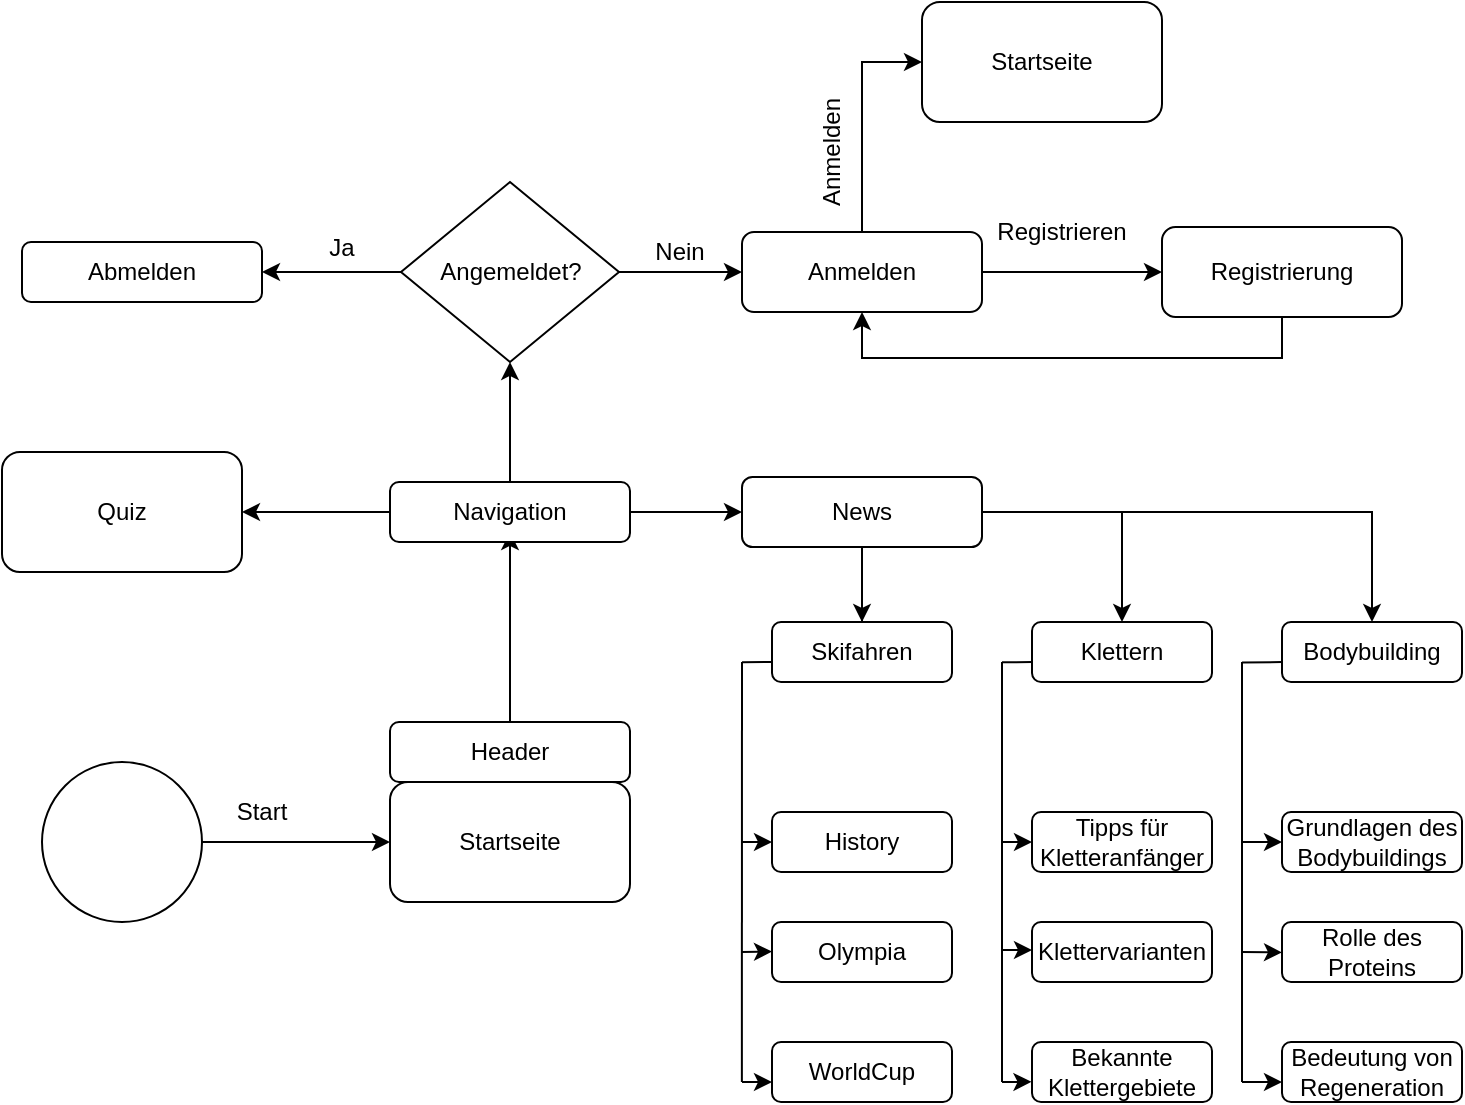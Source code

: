 <mxfile version="21.0.2"><diagram name="Seite-1" id="h6mZa8IgCK3GeDUpBtoy"><mxGraphModel dx="1105" dy="697" grid="1" gridSize="10" guides="1" tooltips="1" connect="1" arrows="1" fold="1" page="1" pageScale="1" pageWidth="827" pageHeight="1169" math="0" shadow="0"><root><mxCell id="0"/><mxCell id="1" parent="0"/><mxCell id="sLKWjIPMKyu7lxditzFv-2" style="edgeStyle=orthogonalEdgeStyle;rounded=0;orthogonalLoop=1;jettySize=auto;html=1;entryX=0;entryY=0.5;entryDx=0;entryDy=0;" edge="1" parent="1" source="sLKWjIPMKyu7lxditzFv-1" target="sLKWjIPMKyu7lxditzFv-4"><mxGeometry relative="1" as="geometry"><mxPoint x="210" y="530" as="targetPoint"/></mxGeometry></mxCell><mxCell id="sLKWjIPMKyu7lxditzFv-1" value="" style="ellipse;whiteSpace=wrap;html=1;aspect=fixed;" vertex="1" parent="1"><mxGeometry x="40" y="490" width="80" height="80" as="geometry"/></mxCell><mxCell id="sLKWjIPMKyu7lxditzFv-3" value="Start" style="text;html=1;strokeColor=none;fillColor=none;align=center;verticalAlign=middle;whiteSpace=wrap;rounded=0;" vertex="1" parent="1"><mxGeometry x="120" y="500" width="60" height="30" as="geometry"/></mxCell><mxCell id="sLKWjIPMKyu7lxditzFv-4" value="Startseite" style="rounded=1;whiteSpace=wrap;html=1;" vertex="1" parent="1"><mxGeometry x="214" y="500" width="120" height="60" as="geometry"/></mxCell><mxCell id="sLKWjIPMKyu7lxditzFv-8" value="" style="edgeStyle=orthogonalEdgeStyle;rounded=0;orthogonalLoop=1;jettySize=auto;html=1;startArrow=none;" edge="1" parent="1" source="sLKWjIPMKyu7lxditzFv-9"><mxGeometry relative="1" as="geometry"><mxPoint x="274" y="375" as="targetPoint"/></mxGeometry></mxCell><mxCell id="sLKWjIPMKyu7lxditzFv-5" value="Header" style="rounded=1;whiteSpace=wrap;html=1;" vertex="1" parent="1"><mxGeometry x="214" y="470" width="120" height="30" as="geometry"/></mxCell><mxCell id="sLKWjIPMKyu7lxditzFv-10" style="edgeStyle=orthogonalEdgeStyle;rounded=0;orthogonalLoop=1;jettySize=auto;html=1;" edge="1" parent="1" source="sLKWjIPMKyu7lxditzFv-9"><mxGeometry relative="1" as="geometry"><mxPoint x="390" y="365" as="targetPoint"/></mxGeometry></mxCell><mxCell id="sLKWjIPMKyu7lxditzFv-11" value="" style="edgeStyle=orthogonalEdgeStyle;rounded=0;orthogonalLoop=1;jettySize=auto;html=1;endArrow=none;" edge="1" parent="1" source="sLKWjIPMKyu7lxditzFv-5" target="sLKWjIPMKyu7lxditzFv-9"><mxGeometry relative="1" as="geometry"><mxPoint x="274" y="470" as="sourcePoint"/><mxPoint x="274" y="375" as="targetPoint"/></mxGeometry></mxCell><mxCell id="sLKWjIPMKyu7lxditzFv-13" style="edgeStyle=orthogonalEdgeStyle;rounded=0;orthogonalLoop=1;jettySize=auto;html=1;" edge="1" parent="1" source="sLKWjIPMKyu7lxditzFv-9" target="sLKWjIPMKyu7lxditzFv-12"><mxGeometry relative="1" as="geometry"/></mxCell><mxCell id="sLKWjIPMKyu7lxditzFv-14" style="edgeStyle=orthogonalEdgeStyle;rounded=0;orthogonalLoop=1;jettySize=auto;html=1;" edge="1" parent="1" source="sLKWjIPMKyu7lxditzFv-9"><mxGeometry relative="1" as="geometry"><mxPoint x="274" y="290" as="targetPoint"/></mxGeometry></mxCell><mxCell id="sLKWjIPMKyu7lxditzFv-9" value="&lt;div&gt;Navigation&lt;/div&gt;" style="rounded=1;whiteSpace=wrap;html=1;" vertex="1" parent="1"><mxGeometry x="214" y="350" width="120" height="30" as="geometry"/></mxCell><mxCell id="sLKWjIPMKyu7lxditzFv-12" value="Quiz" style="rounded=1;whiteSpace=wrap;html=1;" vertex="1" parent="1"><mxGeometry x="20" y="335" width="120" height="60" as="geometry"/></mxCell><mxCell id="sLKWjIPMKyu7lxditzFv-39" style="edgeStyle=orthogonalEdgeStyle;rounded=0;orthogonalLoop=1;jettySize=auto;html=1;" edge="1" parent="1" source="sLKWjIPMKyu7lxditzFv-15" target="sLKWjIPMKyu7lxditzFv-38"><mxGeometry relative="1" as="geometry"/></mxCell><mxCell id="sLKWjIPMKyu7lxditzFv-40" style="edgeStyle=orthogonalEdgeStyle;rounded=0;orthogonalLoop=1;jettySize=auto;html=1;" edge="1" parent="1" source="sLKWjIPMKyu7lxditzFv-15"><mxGeometry relative="1" as="geometry"><mxPoint x="580" y="420" as="targetPoint"/><Array as="points"><mxPoint x="580" y="365"/></Array></mxGeometry></mxCell><mxCell id="sLKWjIPMKyu7lxditzFv-88" style="edgeStyle=orthogonalEdgeStyle;rounded=0;orthogonalLoop=1;jettySize=auto;html=1;" edge="1" parent="1" source="sLKWjIPMKyu7lxditzFv-15"><mxGeometry relative="1" as="geometry"><mxPoint x="450" y="420" as="targetPoint"/></mxGeometry></mxCell><mxCell id="sLKWjIPMKyu7lxditzFv-15" value="News" style="rounded=1;whiteSpace=wrap;html=1;" vertex="1" parent="1"><mxGeometry x="390" y="347.5" width="120" height="35" as="geometry"/></mxCell><mxCell id="sLKWjIPMKyu7lxditzFv-31" style="edgeStyle=orthogonalEdgeStyle;rounded=0;orthogonalLoop=1;jettySize=auto;html=1;entryX=0;entryY=0.5;entryDx=0;entryDy=0;" edge="1" parent="1" source="sLKWjIPMKyu7lxditzFv-16" target="sLKWjIPMKyu7lxditzFv-32"><mxGeometry relative="1" as="geometry"><mxPoint x="570" y="245" as="targetPoint"/></mxGeometry></mxCell><mxCell id="sLKWjIPMKyu7lxditzFv-57" style="edgeStyle=orthogonalEdgeStyle;rounded=0;orthogonalLoop=1;jettySize=auto;html=1;entryX=0;entryY=0.5;entryDx=0;entryDy=0;" edge="1" parent="1" source="sLKWjIPMKyu7lxditzFv-16" target="sLKWjIPMKyu7lxditzFv-56"><mxGeometry relative="1" as="geometry"/></mxCell><mxCell id="sLKWjIPMKyu7lxditzFv-16" value="Anmelden" style="rounded=1;whiteSpace=wrap;html=1;" vertex="1" parent="1"><mxGeometry x="390" y="225" width="120" height="40" as="geometry"/></mxCell><mxCell id="sLKWjIPMKyu7lxditzFv-25" style="edgeStyle=orthogonalEdgeStyle;rounded=0;orthogonalLoop=1;jettySize=auto;html=1;" edge="1" parent="1" source="sLKWjIPMKyu7lxditzFv-17"><mxGeometry relative="1" as="geometry"><mxPoint x="150" y="245" as="targetPoint"/></mxGeometry></mxCell><mxCell id="sLKWjIPMKyu7lxditzFv-30" style="edgeStyle=orthogonalEdgeStyle;rounded=0;orthogonalLoop=1;jettySize=auto;html=1;entryX=0;entryY=0.5;entryDx=0;entryDy=0;" edge="1" parent="1" source="sLKWjIPMKyu7lxditzFv-17" target="sLKWjIPMKyu7lxditzFv-16"><mxGeometry relative="1" as="geometry"/></mxCell><mxCell id="sLKWjIPMKyu7lxditzFv-17" value="Angemeldet?" style="rhombus;whiteSpace=wrap;html=1;" vertex="1" parent="1"><mxGeometry x="219.5" y="200" width="109" height="90" as="geometry"/></mxCell><mxCell id="sLKWjIPMKyu7lxditzFv-21" value="&lt;div&gt;Ja&lt;/div&gt;&lt;div&gt;&lt;br&gt;&lt;/div&gt;" style="text;html=1;strokeColor=none;fillColor=none;align=center;verticalAlign=middle;whiteSpace=wrap;rounded=0;" vertex="1" parent="1"><mxGeometry x="159.5" y="240" width="60" as="geometry"/></mxCell><mxCell id="sLKWjIPMKyu7lxditzFv-26" value="Abmelden" style="rounded=1;whiteSpace=wrap;html=1;" vertex="1" parent="1"><mxGeometry x="30" y="230" width="120" height="30" as="geometry"/></mxCell><mxCell id="sLKWjIPMKyu7lxditzFv-28" value="Nein" style="text;html=1;strokeColor=none;fillColor=none;align=center;verticalAlign=middle;whiteSpace=wrap;rounded=0;" vertex="1" parent="1"><mxGeometry x="328.5" y="230" width="60" height="10" as="geometry"/></mxCell><mxCell id="sLKWjIPMKyu7lxditzFv-60" style="edgeStyle=orthogonalEdgeStyle;rounded=0;orthogonalLoop=1;jettySize=auto;html=1;entryX=0.5;entryY=1;entryDx=0;entryDy=0;" edge="1" parent="1" source="sLKWjIPMKyu7lxditzFv-32" target="sLKWjIPMKyu7lxditzFv-16"><mxGeometry relative="1" as="geometry"><Array as="points"><mxPoint x="660" y="288"/><mxPoint x="450" y="288"/></Array></mxGeometry></mxCell><mxCell id="sLKWjIPMKyu7lxditzFv-32" value="Registrierung" style="rounded=1;whiteSpace=wrap;html=1;" vertex="1" parent="1"><mxGeometry x="600" y="222.5" width="120" height="45" as="geometry"/></mxCell><mxCell id="sLKWjIPMKyu7lxditzFv-37" value="Klettern" style="rounded=1;whiteSpace=wrap;html=1;" vertex="1" parent="1"><mxGeometry x="535" y="420" width="90" height="30" as="geometry"/></mxCell><mxCell id="sLKWjIPMKyu7lxditzFv-38" value="Bodybuilding" style="rounded=1;whiteSpace=wrap;html=1;" vertex="1" parent="1"><mxGeometry x="660" y="420" width="90" height="30" as="geometry"/></mxCell><mxCell id="sLKWjIPMKyu7lxditzFv-42" value="History" style="rounded=1;whiteSpace=wrap;html=1;" vertex="1" parent="1"><mxGeometry x="405" y="515" width="90" height="30" as="geometry"/></mxCell><mxCell id="sLKWjIPMKyu7lxditzFv-43" value="Olympia" style="rounded=1;whiteSpace=wrap;html=1;" vertex="1" parent="1"><mxGeometry x="405" y="570" width="90" height="30" as="geometry"/></mxCell><mxCell id="sLKWjIPMKyu7lxditzFv-44" value="&lt;div&gt;WorldCup&lt;/div&gt;" style="rounded=1;whiteSpace=wrap;html=1;" vertex="1" parent="1"><mxGeometry x="405" y="630" width="90" height="30" as="geometry"/></mxCell><mxCell id="sLKWjIPMKyu7lxditzFv-47" value="Tipps für Kletteranfänger" style="rounded=1;whiteSpace=wrap;html=1;" vertex="1" parent="1"><mxGeometry x="535" y="515" width="90" height="30" as="geometry"/></mxCell><mxCell id="sLKWjIPMKyu7lxditzFv-48" value="Klettervarianten" style="rounded=1;whiteSpace=wrap;html=1;" vertex="1" parent="1"><mxGeometry x="535" y="570" width="90" height="30" as="geometry"/></mxCell><mxCell id="sLKWjIPMKyu7lxditzFv-49" value="Bekannte Klettergebiete" style="rounded=1;whiteSpace=wrap;html=1;" vertex="1" parent="1"><mxGeometry x="535" y="630" width="90" height="30" as="geometry"/></mxCell><mxCell id="sLKWjIPMKyu7lxditzFv-50" value="Grundlagen des Bodybuildings" style="rounded=1;whiteSpace=wrap;html=1;" vertex="1" parent="1"><mxGeometry x="660" y="515" width="90" height="30" as="geometry"/></mxCell><mxCell id="sLKWjIPMKyu7lxditzFv-51" value="Rolle des Proteins" style="rounded=1;whiteSpace=wrap;html=1;" vertex="1" parent="1"><mxGeometry x="660" y="570" width="90" height="30" as="geometry"/></mxCell><mxCell id="sLKWjIPMKyu7lxditzFv-52" value="Bedeutung von Regeneration" style="rounded=1;whiteSpace=wrap;html=1;" vertex="1" parent="1"><mxGeometry x="660" y="630" width="90" height="30" as="geometry"/></mxCell><mxCell id="sLKWjIPMKyu7lxditzFv-56" value="Startseite" style="rounded=1;whiteSpace=wrap;html=1;" vertex="1" parent="1"><mxGeometry x="480" y="110" width="120" height="60" as="geometry"/></mxCell><mxCell id="sLKWjIPMKyu7lxditzFv-59" value="Anmelden" style="text;html=1;strokeColor=none;fillColor=none;align=center;verticalAlign=middle;whiteSpace=wrap;rounded=0;rotation=-90;" vertex="1" parent="1"><mxGeometry x="405" y="170" width="60" height="30" as="geometry"/></mxCell><mxCell id="sLKWjIPMKyu7lxditzFv-61" value="Registrieren" style="text;html=1;strokeColor=none;fillColor=none;align=center;verticalAlign=middle;whiteSpace=wrap;rounded=0;" vertex="1" parent="1"><mxGeometry x="520" y="210" width="60" height="30" as="geometry"/></mxCell><mxCell id="sLKWjIPMKyu7lxditzFv-63" value="" style="endArrow=classic;html=1;rounded=0;" edge="1" parent="1"><mxGeometry width="50" height="50" relative="1" as="geometry"><mxPoint x="390" y="530" as="sourcePoint"/><mxPoint x="405" y="530" as="targetPoint"/></mxGeometry></mxCell><mxCell id="sLKWjIPMKyu7lxditzFv-64" value="" style="endArrow=classic;html=1;rounded=0;" edge="1" parent="1"><mxGeometry width="50" height="50" relative="1" as="geometry"><mxPoint x="390" y="585" as="sourcePoint"/><mxPoint x="405" y="584.81" as="targetPoint"/></mxGeometry></mxCell><mxCell id="sLKWjIPMKyu7lxditzFv-67" value="" style="endArrow=none;html=1;rounded=0;" edge="1" parent="1"><mxGeometry width="50" height="50" relative="1" as="geometry"><mxPoint x="389.93" y="650" as="sourcePoint"/><mxPoint x="390" y="440" as="targetPoint"/></mxGeometry></mxCell><mxCell id="sLKWjIPMKyu7lxditzFv-68" value="" style="endArrow=none;html=1;rounded=0;" edge="1" parent="1"><mxGeometry width="50" height="50" relative="1" as="geometry"><mxPoint x="520" y="650" as="sourcePoint"/><mxPoint x="520" y="440" as="targetPoint"/></mxGeometry></mxCell><mxCell id="sLKWjIPMKyu7lxditzFv-69" value="" style="endArrow=none;html=1;rounded=0;" edge="1" parent="1"><mxGeometry width="50" height="50" relative="1" as="geometry"><mxPoint x="640" y="650" as="sourcePoint"/><mxPoint x="640" y="440" as="targetPoint"/></mxGeometry></mxCell><mxCell id="sLKWjIPMKyu7lxditzFv-74" value="" style="endArrow=classic;html=1;rounded=0;" edge="1" parent="1"><mxGeometry width="50" height="50" relative="1" as="geometry"><mxPoint x="520" y="530" as="sourcePoint"/><mxPoint x="535" y="530" as="targetPoint"/></mxGeometry></mxCell><mxCell id="sLKWjIPMKyu7lxditzFv-76" value="" style="endArrow=classic;html=1;rounded=0;entryX=-0.003;entryY=0.664;entryDx=0;entryDy=0;entryPerimeter=0;" edge="1" parent="1" target="sLKWjIPMKyu7lxditzFv-49"><mxGeometry width="50" height="50" relative="1" as="geometry"><mxPoint x="520" y="650" as="sourcePoint"/><mxPoint x="535" y="664.67" as="targetPoint"/></mxGeometry></mxCell><mxCell id="sLKWjIPMKyu7lxditzFv-77" value="" style="endArrow=classic;html=1;rounded=0;" edge="1" parent="1"><mxGeometry width="50" height="50" relative="1" as="geometry"><mxPoint x="640" y="530" as="sourcePoint"/><mxPoint x="660" y="530" as="targetPoint"/></mxGeometry></mxCell><mxCell id="sLKWjIPMKyu7lxditzFv-78" value="" style="endArrow=classic;html=1;rounded=0;" edge="1" parent="1"><mxGeometry width="50" height="50" relative="1" as="geometry"><mxPoint x="640" y="650" as="sourcePoint"/><mxPoint x="660" y="650" as="targetPoint"/></mxGeometry></mxCell><mxCell id="sLKWjIPMKyu7lxditzFv-80" value="" style="endArrow=classic;html=1;rounded=0;" edge="1" parent="1"><mxGeometry width="50" height="50" relative="1" as="geometry"><mxPoint x="640" y="585" as="sourcePoint"/><mxPoint x="660" y="585.2" as="targetPoint"/></mxGeometry></mxCell><mxCell id="sLKWjIPMKyu7lxditzFv-83" value="" style="endArrow=none;html=1;rounded=0;" edge="1" parent="1"><mxGeometry width="50" height="50" relative="1" as="geometry"><mxPoint x="640" y="440.26" as="sourcePoint"/><mxPoint x="660" y="440" as="targetPoint"/></mxGeometry></mxCell><mxCell id="sLKWjIPMKyu7lxditzFv-84" value="" style="endArrow=none;html=1;rounded=0;" edge="1" parent="1"><mxGeometry width="50" height="50" relative="1" as="geometry"><mxPoint x="520" y="440.17" as="sourcePoint"/><mxPoint x="535" y="440.0" as="targetPoint"/></mxGeometry></mxCell><mxCell id="sLKWjIPMKyu7lxditzFv-85" value="" style="endArrow=classic;html=1;rounded=0;entryX=-0.003;entryY=0.664;entryDx=0;entryDy=0;entryPerimeter=0;" edge="1" parent="1"><mxGeometry width="50" height="50" relative="1" as="geometry"><mxPoint x="520" y="584" as="sourcePoint"/><mxPoint x="535" y="584" as="targetPoint"/></mxGeometry></mxCell><mxCell id="sLKWjIPMKyu7lxditzFv-86" value="" style="endArrow=classic;html=1;rounded=0;" edge="1" parent="1"><mxGeometry width="50" height="50" relative="1" as="geometry"><mxPoint x="390" y="650" as="sourcePoint"/><mxPoint x="405" y="650" as="targetPoint"/></mxGeometry></mxCell><mxCell id="sLKWjIPMKyu7lxditzFv-87" value="" style="edgeStyle=orthogonalEdgeStyle;rounded=0;orthogonalLoop=1;jettySize=auto;html=1;endArrow=none;" edge="1" parent="1" source="sLKWjIPMKyu7lxditzFv-15" target="sLKWjIPMKyu7lxditzFv-36"><mxGeometry relative="1" as="geometry"><mxPoint x="450" y="440" as="targetPoint"/><mxPoint x="450" y="383" as="sourcePoint"/></mxGeometry></mxCell><mxCell id="sLKWjIPMKyu7lxditzFv-36" value="Skifahren" style="rounded=1;whiteSpace=wrap;html=1;" vertex="1" parent="1"><mxGeometry x="405" y="420" width="90" height="30" as="geometry"/></mxCell><mxCell id="sLKWjIPMKyu7lxditzFv-89" value="" style="endArrow=none;html=1;rounded=0;" edge="1" parent="1"><mxGeometry width="50" height="50" relative="1" as="geometry"><mxPoint x="390" y="440.17" as="sourcePoint"/><mxPoint x="405" y="440.0" as="targetPoint"/></mxGeometry></mxCell></root></mxGraphModel></diagram></mxfile>